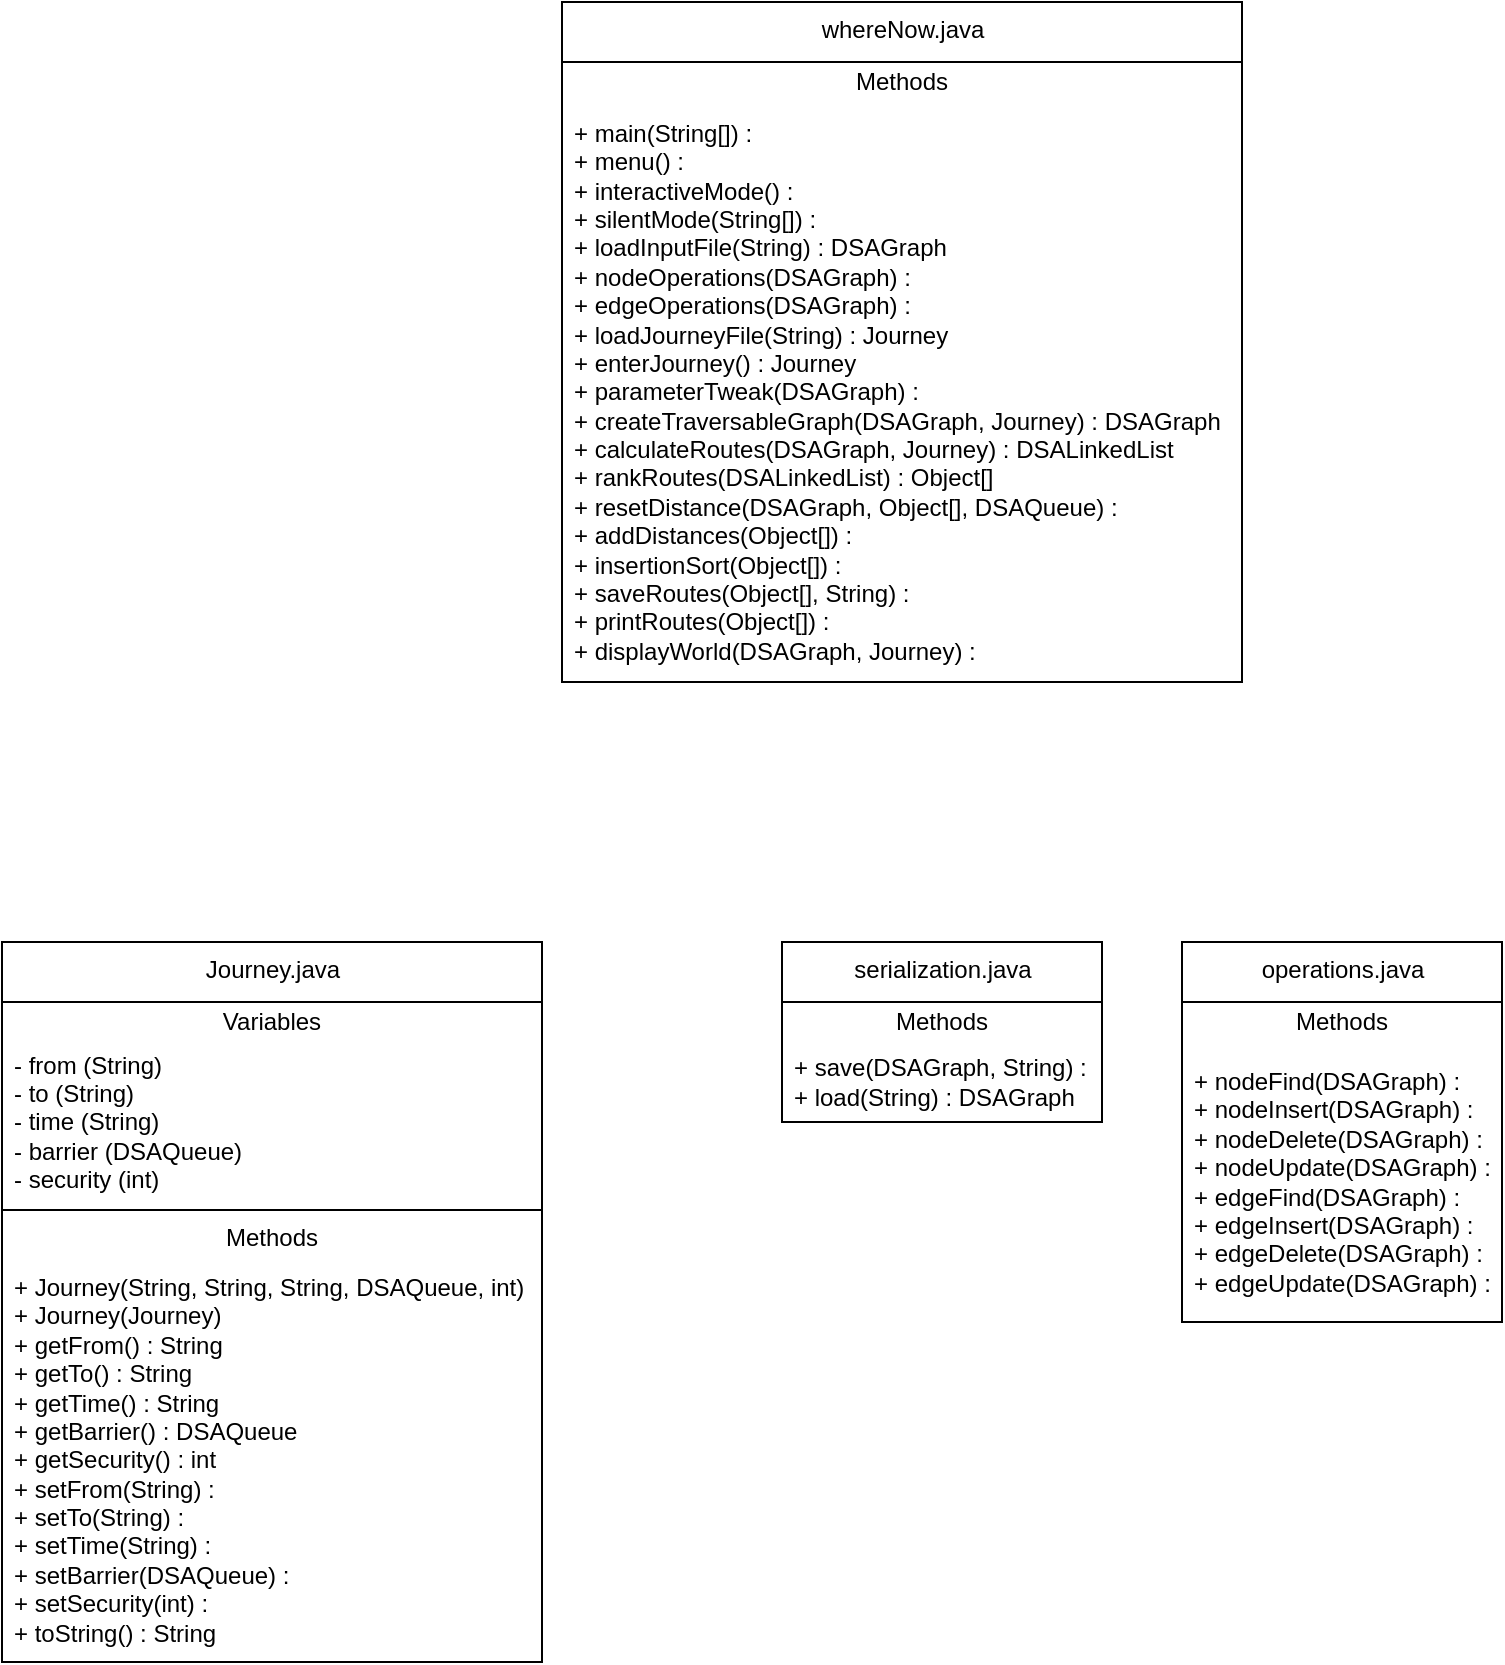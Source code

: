 <mxfile version="17.2.1" type="device"><diagram id="HNdiXSAOfwI5_dfsJvqq" name="Page-1"><mxGraphModel dx="2156" dy="1082" grid="1" gridSize="10" guides="1" tooltips="1" connect="1" arrows="1" fold="1" page="1" pageScale="1" pageWidth="827" pageHeight="1169" math="0" shadow="0"><root><mxCell id="0"/><mxCell id="1" parent="0"/><mxCell id="q9zQRudIlKn2t9SQcK0y-1" value="whereNow.java" style="swimlane;fontStyle=0;align=center;verticalAlign=top;childLayout=stackLayout;horizontal=1;startSize=30;horizontalStack=0;resizeParent=1;resizeParentMax=0;resizeLast=0;collapsible=0;marginBottom=0;html=1;" vertex="1" parent="1"><mxGeometry x="330" y="160" width="340" height="340" as="geometry"/></mxCell><mxCell id="q9zQRudIlKn2t9SQcK0y-7" value="Methods" style="text;html=1;strokeColor=none;fillColor=none;align=center;verticalAlign=middle;spacingLeft=4;spacingRight=4;overflow=hidden;rotatable=0;points=[[0,0.5],[1,0.5]];portConstraint=eastwest;" vertex="1" parent="q9zQRudIlKn2t9SQcK0y-1"><mxGeometry y="30" width="340" height="20" as="geometry"/></mxCell><mxCell id="q9zQRudIlKn2t9SQcK0y-8" value="+ main(String[]) :&amp;nbsp;&lt;br&gt;+ menu() :&amp;nbsp;&lt;br&gt;+ interactiveMode() :&lt;br&gt;+ silentMode(String[]) :&lt;br&gt;+ loadInputFile(String) : DSAGraph&lt;br&gt;+ nodeOperations(DSAGraph) :&amp;nbsp;&lt;br&gt;+ edgeOperations(DSAGraph) :&amp;nbsp;&lt;br&gt;+ loadJourneyFile(String) : Journey&lt;br&gt;+ enterJourney() : Journey&lt;br&gt;+ parameterTweak(DSAGraph) :&amp;nbsp;&lt;br&gt;+ createTraversableGraph(DSAGraph, Journey) : DSAGraph&lt;br&gt;+ calculateRoutes(DSAGraph, Journey) : DSALinkedList&lt;br&gt;+ rankRoutes(DSALinkedList) : Object[]&lt;br&gt;+ resetDistance(DSAGraph, Object[], DSAQueue) :&amp;nbsp;&lt;br&gt;+ addDistances(Object[]) :&amp;nbsp;&lt;br&gt;+ insertionSort(Object[]) :&amp;nbsp;&lt;br&gt;+ saveRoutes(Object[], String) :&amp;nbsp;&lt;br&gt;+ printRoutes(Object[]) :&amp;nbsp;&lt;br&gt;+ displayWorld(DSAGraph, Journey) :&amp;nbsp;" style="text;html=1;strokeColor=none;fillColor=none;align=left;verticalAlign=middle;spacingLeft=4;spacingRight=4;overflow=hidden;rotatable=0;points=[[0,0.5],[1,0.5]];portConstraint=eastwest;" vertex="1" parent="q9zQRudIlKn2t9SQcK0y-1"><mxGeometry y="50" width="340" height="290" as="geometry"/></mxCell><mxCell id="q9zQRudIlKn2t9SQcK0y-17" value="serialization.java" style="swimlane;fontStyle=0;align=center;verticalAlign=top;childLayout=stackLayout;horizontal=1;startSize=30;horizontalStack=0;resizeParent=1;resizeParentMax=0;resizeLast=0;collapsible=0;marginBottom=0;html=1;" vertex="1" parent="1"><mxGeometry x="440" y="630" width="160" height="90" as="geometry"/></mxCell><mxCell id="q9zQRudIlKn2t9SQcK0y-18" value="Methods" style="text;html=1;strokeColor=none;fillColor=none;align=center;verticalAlign=middle;spacingLeft=4;spacingRight=4;overflow=hidden;rotatable=0;points=[[0,0.5],[1,0.5]];portConstraint=eastwest;" vertex="1" parent="q9zQRudIlKn2t9SQcK0y-17"><mxGeometry y="30" width="160" height="20" as="geometry"/></mxCell><mxCell id="q9zQRudIlKn2t9SQcK0y-19" value="+ save(DSAGraph, String) :&lt;br&gt;+ load(String) : DSAGraph" style="text;html=1;strokeColor=none;fillColor=none;align=left;verticalAlign=middle;spacingLeft=4;spacingRight=4;overflow=hidden;rotatable=0;points=[[0,0.5],[1,0.5]];portConstraint=eastwest;" vertex="1" parent="q9zQRudIlKn2t9SQcK0y-17"><mxGeometry y="50" width="160" height="40" as="geometry"/></mxCell><mxCell id="q9zQRudIlKn2t9SQcK0y-27" value="operations.java" style="swimlane;fontStyle=0;align=center;verticalAlign=top;childLayout=stackLayout;horizontal=1;startSize=30;horizontalStack=0;resizeParent=1;resizeParentMax=0;resizeLast=0;collapsible=0;marginBottom=0;html=1;" vertex="1" parent="1"><mxGeometry x="640" y="630" width="160" height="190" as="geometry"/></mxCell><mxCell id="q9zQRudIlKn2t9SQcK0y-28" value="Methods" style="text;html=1;strokeColor=none;fillColor=none;align=center;verticalAlign=middle;spacingLeft=4;spacingRight=4;overflow=hidden;rotatable=0;points=[[0,0.5],[1,0.5]];portConstraint=eastwest;" vertex="1" parent="q9zQRudIlKn2t9SQcK0y-27"><mxGeometry y="30" width="160" height="20" as="geometry"/></mxCell><mxCell id="q9zQRudIlKn2t9SQcK0y-29" value="+ nodeFind(DSAGraph) :&lt;br&gt;+ nodeInsert(DSAGraph) :&lt;br&gt;+ nodeDelete(DSAGraph) :&lt;br&gt;+ nodeUpdate(DSAGraph) :&lt;br&gt;+ edgeFind(DSAGraph) :&lt;br&gt;+ edgeInsert(DSAGraph) :&amp;nbsp;&lt;br&gt;+ edgeDelete(DSAGraph) :&amp;nbsp;&lt;br&gt;+ edgeUpdate(DSAGraph) :" style="text;html=1;strokeColor=none;fillColor=none;align=left;verticalAlign=middle;spacingLeft=4;spacingRight=4;overflow=hidden;rotatable=0;points=[[0,0.5],[1,0.5]];portConstraint=eastwest;" vertex="1" parent="q9zQRudIlKn2t9SQcK0y-27"><mxGeometry y="50" width="160" height="140" as="geometry"/></mxCell><mxCell id="q9zQRudIlKn2t9SQcK0y-35" value="Journey.java" style="swimlane;fontStyle=0;align=center;verticalAlign=top;childLayout=stackLayout;horizontal=1;startSize=30;horizontalStack=0;resizeParent=1;resizeParentMax=0;resizeLast=0;collapsible=0;marginBottom=0;html=1;" vertex="1" parent="1"><mxGeometry x="50" y="630" width="270" height="360" as="geometry"/></mxCell><mxCell id="q9zQRudIlKn2t9SQcK0y-36" value="Variables" style="text;html=1;strokeColor=none;fillColor=none;align=center;verticalAlign=middle;spacingLeft=4;spacingRight=4;overflow=hidden;rotatable=0;points=[[0,0.5],[1,0.5]];portConstraint=eastwest;" vertex="1" parent="q9zQRudIlKn2t9SQcK0y-35"><mxGeometry y="30" width="270" height="20" as="geometry"/></mxCell><mxCell id="q9zQRudIlKn2t9SQcK0y-37" value="- from (String)&lt;br&gt;- to (String)&lt;br&gt;- time (String)&lt;br&gt;- barrier (DSAQueue)&lt;br&gt;- security (int)" style="text;html=1;strokeColor=none;fillColor=none;align=left;verticalAlign=middle;spacingLeft=4;spacingRight=4;overflow=hidden;rotatable=0;points=[[0,0.5],[1,0.5]];portConstraint=eastwest;" vertex="1" parent="q9zQRudIlKn2t9SQcK0y-35"><mxGeometry y="50" width="270" height="80" as="geometry"/></mxCell><mxCell id="q9zQRudIlKn2t9SQcK0y-40" value="" style="line;strokeWidth=1;fillColor=none;align=left;verticalAlign=middle;spacingTop=-1;spacingLeft=3;spacingRight=3;rotatable=0;labelPosition=right;points=[];portConstraint=eastwest;" vertex="1" parent="q9zQRudIlKn2t9SQcK0y-35"><mxGeometry y="130" width="270" height="8" as="geometry"/></mxCell><mxCell id="q9zQRudIlKn2t9SQcK0y-41" value="Methods" style="text;html=1;strokeColor=none;fillColor=none;align=center;verticalAlign=middle;spacingLeft=4;spacingRight=4;overflow=hidden;rotatable=0;points=[[0,0.5],[1,0.5]];portConstraint=eastwest;" vertex="1" parent="q9zQRudIlKn2t9SQcK0y-35"><mxGeometry y="138" width="270" height="20" as="geometry"/></mxCell><mxCell id="q9zQRudIlKn2t9SQcK0y-42" value="+ Journey(String, String, String, DSAQueue, int)&amp;nbsp;&lt;br&gt;+ Journey(Journey)&lt;br&gt;+ getFrom() : String&lt;br&gt;+ getTo() : String&lt;br&gt;+ getTime() : String&lt;br&gt;+ getBarrier() : DSAQueue&lt;br&gt;+ getSecurity() : int&lt;br&gt;+ setFrom(String) :&amp;nbsp;&lt;br&gt;+ setTo(String) :&lt;br&gt;+ setTime(String) :&amp;nbsp;&lt;br&gt;+ setBarrier(DSAQueue) :&lt;br&gt;+ setSecurity(int) :&amp;nbsp;&lt;br&gt;+ toString() : String" style="text;html=1;strokeColor=none;fillColor=none;align=left;verticalAlign=middle;spacingLeft=4;spacingRight=4;overflow=hidden;rotatable=0;points=[[0,0.5],[1,0.5]];portConstraint=eastwest;" vertex="1" parent="q9zQRudIlKn2t9SQcK0y-35"><mxGeometry y="158" width="270" height="202" as="geometry"/></mxCell></root></mxGraphModel></diagram></mxfile>